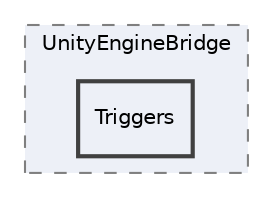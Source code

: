 digraph "Editor/UniRx/Scripts/UnityEngineBridge/Triggers"
{
 // LATEX_PDF_SIZE
  edge [fontname="Helvetica",fontsize="10",labelfontname="Helvetica",labelfontsize="10"];
  node [fontname="Helvetica",fontsize="10",shape=record];
  compound=true
  subgraph clusterdir_2d98729d879f6f4a341c9961cbb021cd {
    graph [ bgcolor="#edf0f7", pencolor="grey50", style="filled,dashed,", label="UnityEngineBridge", fontname="Helvetica", fontsize="10", URL="dir_2d98729d879f6f4a341c9961cbb021cd.html"]
  dir_ca68452432f4e1cb46d509cbb31777e5 [shape=box, label="Triggers", style="filled,bold,", fillcolor="#edf0f7", color="grey25", URL="dir_ca68452432f4e1cb46d509cbb31777e5.html"];
  }
}
